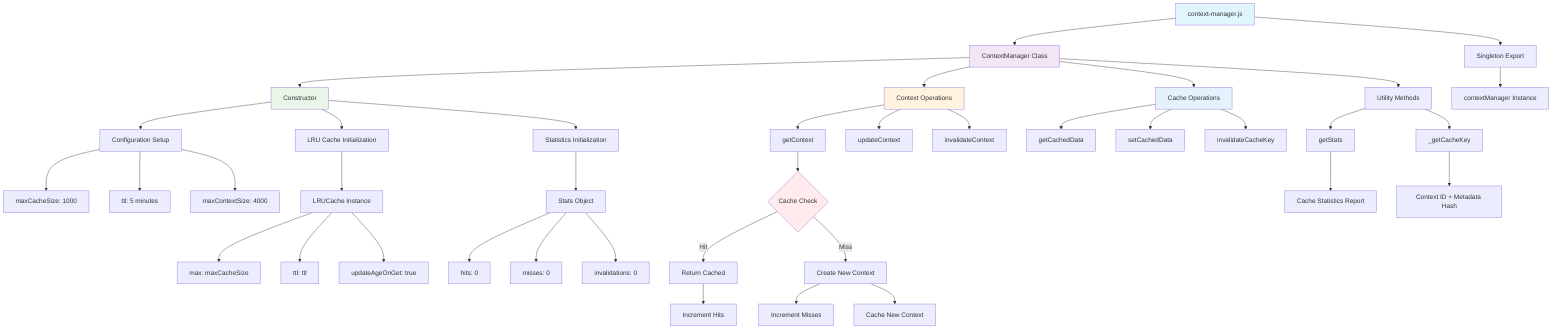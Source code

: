 graph TD
    A[context-manager.js] --> B[ContextManager Class]
    A --> C[Singleton Export]
    
    B --> D[Constructor]
    D --> E[Configuration Setup]
    D --> F[LRU Cache Initialization]
    D --> G[Statistics Initialization]
    
    E --> H[maxCacheSize: 1000]
    E --> I[ttl: 5 minutes]
    E --> J[maxContextSize: 4000]
    
    F --> K[LRUCache Instance]
    K --> L[max: maxCacheSize]
    K --> M[ttl: ttl]
    K --> N[updateAgeOnGet: true]
    
    G --> O[Stats Object]
    O --> P[hits: 0]
    O --> Q[misses: 0]
    O --> R[invalidations: 0]
    
    B --> S[Context Operations]
    S --> T[getContext]
    S --> U[updateContext]
    S --> V[invalidateContext]
    
    T --> W{Cache Check}
    W -->|Hit| X[Return Cached]
    W -->|Miss| Y[Create New Context]
    
    X --> Z[Increment Hits]
    Y --> AA[Increment Misses]
    Y --> BB[Cache New Context]
    
    B --> CC[Cache Operations]
    CC --> DD[getCachedData]
    CC --> EE[setCachedData]
    CC --> FF[invalidateCacheKey]
    
    B --> GG[Utility Methods]
    GG --> HH[getStats]
    GG --> II[_getCacheKey]
    
    HH --> JJ[Cache Statistics Report]
    II --> KK[Context ID + Metadata Hash]
    
    C --> LL[contextManager Instance]
    
    style A fill:#e1f5fe
    style B fill:#f3e5f5
    style D fill:#e8f5e8
    style S fill:#fff3e0
    style CC fill:#e3f2fd
    style W fill:#ffebee